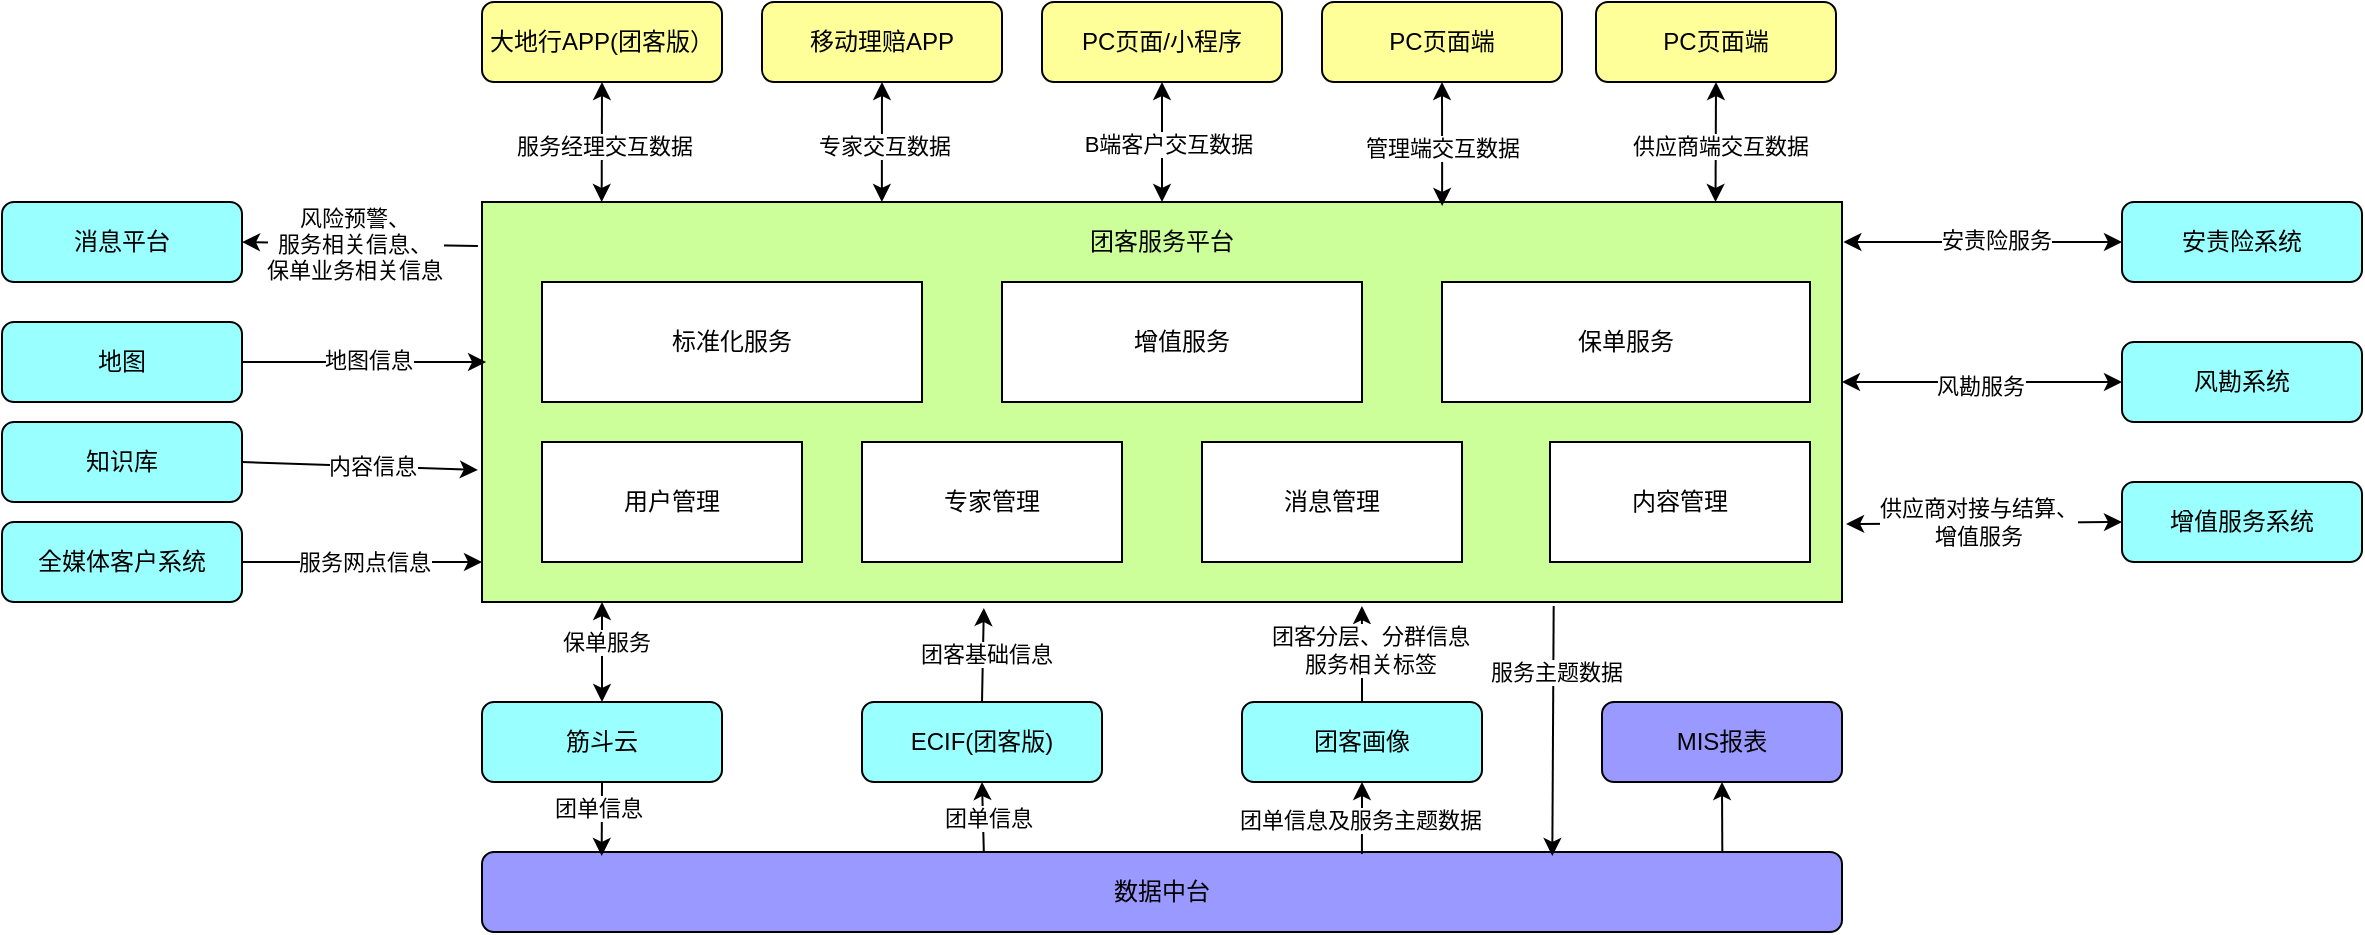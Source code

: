 <mxfile version="22.0.4" type="github">
  <diagram name="第 1 页" id="ocIofcMUBV1rS0fsKxsh">
    <mxGraphModel dx="2037" dy="545" grid="1" gridSize="10" guides="1" tooltips="1" connect="1" arrows="1" fold="1" page="1" pageScale="1" pageWidth="827" pageHeight="1169" math="0" shadow="0">
      <root>
        <mxCell id="0" />
        <mxCell id="1" parent="0" />
        <mxCell id="wwJD5AUUlx02HmQ3X0tN-1" value="" style="rounded=0;whiteSpace=wrap;html=1;fillColor=#CCFF99;" vertex="1" parent="1">
          <mxGeometry x="-120" y="240" width="680" height="200" as="geometry" />
        </mxCell>
        <mxCell id="wwJD5AUUlx02HmQ3X0tN-2" value="大地行APP(团客版）" style="rounded=1;whiteSpace=wrap;html=1;fillColor=#FFFF99;" vertex="1" parent="1">
          <mxGeometry x="-120" y="140" width="120" height="40" as="geometry" />
        </mxCell>
        <mxCell id="wwJD5AUUlx02HmQ3X0tN-3" value="移动理赔APP" style="rounded=1;whiteSpace=wrap;html=1;fillColor=#FFFF99;" vertex="1" parent="1">
          <mxGeometry x="20" y="140" width="120" height="40" as="geometry" />
        </mxCell>
        <mxCell id="wwJD5AUUlx02HmQ3X0tN-4" value="PC页面/小程序" style="rounded=1;whiteSpace=wrap;html=1;fillColor=#FFFF99;" vertex="1" parent="1">
          <mxGeometry x="160" y="140" width="120" height="40" as="geometry" />
        </mxCell>
        <mxCell id="wwJD5AUUlx02HmQ3X0tN-5" value="PC页面端" style="rounded=1;whiteSpace=wrap;html=1;fillColor=#FFFF99;" vertex="1" parent="1">
          <mxGeometry x="300" y="140" width="120" height="40" as="geometry" />
        </mxCell>
        <mxCell id="wwJD5AUUlx02HmQ3X0tN-6" value="PC页面端" style="rounded=1;whiteSpace=wrap;html=1;fillColor=#FFFF99;" vertex="1" parent="1">
          <mxGeometry x="437" y="140" width="120" height="40" as="geometry" />
        </mxCell>
        <mxCell id="wwJD5AUUlx02HmQ3X0tN-7" value="" style="endArrow=classic;startArrow=classic;html=1;rounded=0;entryX=0.5;entryY=1;entryDx=0;entryDy=0;exitX=0.088;exitY=0;exitDx=0;exitDy=0;exitPerimeter=0;" edge="1" parent="1" source="wwJD5AUUlx02HmQ3X0tN-1" target="wwJD5AUUlx02HmQ3X0tN-2">
          <mxGeometry width="50" height="50" relative="1" as="geometry">
            <mxPoint x="-80" y="210" as="sourcePoint" />
            <mxPoint x="-30" y="160" as="targetPoint" />
          </mxGeometry>
        </mxCell>
        <mxCell id="wwJD5AUUlx02HmQ3X0tN-8" value="服务经理交互数据" style="edgeLabel;html=1;align=center;verticalAlign=middle;resizable=0;points=[];" vertex="1" connectable="0" parent="wwJD5AUUlx02HmQ3X0tN-7">
          <mxGeometry x="-0.06" y="-1" relative="1" as="geometry">
            <mxPoint as="offset" />
          </mxGeometry>
        </mxCell>
        <mxCell id="wwJD5AUUlx02HmQ3X0tN-9" value="" style="endArrow=classic;startArrow=classic;html=1;rounded=0;entryX=0.5;entryY=1;entryDx=0;entryDy=0;exitX=0.294;exitY=0;exitDx=0;exitDy=0;exitPerimeter=0;" edge="1" parent="1" source="wwJD5AUUlx02HmQ3X0tN-1" target="wwJD5AUUlx02HmQ3X0tN-3">
          <mxGeometry width="50" height="50" relative="1" as="geometry">
            <mxPoint x="50" y="220" as="sourcePoint" />
            <mxPoint x="100" y="170" as="targetPoint" />
          </mxGeometry>
        </mxCell>
        <mxCell id="wwJD5AUUlx02HmQ3X0tN-10" value="专家交互数据" style="edgeLabel;html=1;align=center;verticalAlign=middle;resizable=0;points=[];" vertex="1" connectable="0" parent="wwJD5AUUlx02HmQ3X0tN-9">
          <mxGeometry x="-0.06" y="-1" relative="1" as="geometry">
            <mxPoint as="offset" />
          </mxGeometry>
        </mxCell>
        <mxCell id="wwJD5AUUlx02HmQ3X0tN-11" value="" style="endArrow=classic;startArrow=classic;html=1;rounded=0;exitX=0.5;exitY=0;exitDx=0;exitDy=0;entryX=0.5;entryY=1;entryDx=0;entryDy=0;" edge="1" parent="1" source="wwJD5AUUlx02HmQ3X0tN-1" target="wwJD5AUUlx02HmQ3X0tN-4">
          <mxGeometry width="50" height="50" relative="1" as="geometry">
            <mxPoint x="170" y="190" as="sourcePoint" />
            <mxPoint x="220" y="190" as="targetPoint" />
          </mxGeometry>
        </mxCell>
        <mxCell id="wwJD5AUUlx02HmQ3X0tN-12" value="B端客户交互数据" style="edgeLabel;html=1;align=center;verticalAlign=middle;resizable=0;points=[];" vertex="1" connectable="0" parent="wwJD5AUUlx02HmQ3X0tN-11">
          <mxGeometry x="-0.04" y="-3" relative="1" as="geometry">
            <mxPoint as="offset" />
          </mxGeometry>
        </mxCell>
        <mxCell id="wwJD5AUUlx02HmQ3X0tN-13" value="" style="endArrow=classic;startArrow=classic;html=1;rounded=0;entryX=0.5;entryY=1;entryDx=0;entryDy=0;exitX=0.706;exitY=0.01;exitDx=0;exitDy=0;exitPerimeter=0;" edge="1" parent="1" source="wwJD5AUUlx02HmQ3X0tN-1" target="wwJD5AUUlx02HmQ3X0tN-5">
          <mxGeometry width="50" height="50" relative="1" as="geometry">
            <mxPoint x="320" y="230" as="sourcePoint" />
            <mxPoint x="370" y="180" as="targetPoint" />
          </mxGeometry>
        </mxCell>
        <mxCell id="wwJD5AUUlx02HmQ3X0tN-14" value="管理端交互数据" style="edgeLabel;html=1;align=center;verticalAlign=middle;resizable=0;points=[];" vertex="1" connectable="0" parent="wwJD5AUUlx02HmQ3X0tN-13">
          <mxGeometry x="-0.059" relative="1" as="geometry">
            <mxPoint as="offset" />
          </mxGeometry>
        </mxCell>
        <mxCell id="wwJD5AUUlx02HmQ3X0tN-15" value="" style="endArrow=classic;startArrow=classic;html=1;rounded=0;entryX=0.5;entryY=1;entryDx=0;entryDy=0;exitX=0.907;exitY=0;exitDx=0;exitDy=0;exitPerimeter=0;" edge="1" parent="1" source="wwJD5AUUlx02HmQ3X0tN-1" target="wwJD5AUUlx02HmQ3X0tN-6">
          <mxGeometry width="50" height="50" relative="1" as="geometry">
            <mxPoint x="460" y="200" as="sourcePoint" />
            <mxPoint x="510" y="150" as="targetPoint" />
          </mxGeometry>
        </mxCell>
        <mxCell id="wwJD5AUUlx02HmQ3X0tN-16" value="供应商端交互数据" style="edgeLabel;html=1;align=center;verticalAlign=middle;resizable=0;points=[];" vertex="1" connectable="0" parent="wwJD5AUUlx02HmQ3X0tN-15">
          <mxGeometry x="-0.06" y="-2" relative="1" as="geometry">
            <mxPoint as="offset" />
          </mxGeometry>
        </mxCell>
        <mxCell id="wwJD5AUUlx02HmQ3X0tN-18" value="消息平台" style="rounded=1;whiteSpace=wrap;html=1;fillColor=#99FFFF;" vertex="1" parent="1">
          <mxGeometry x="-360" y="240" width="120" height="40" as="geometry" />
        </mxCell>
        <mxCell id="wwJD5AUUlx02HmQ3X0tN-19" value="地图" style="rounded=1;whiteSpace=wrap;html=1;fillColor=#99FFFF;" vertex="1" parent="1">
          <mxGeometry x="-360" y="300" width="120" height="40" as="geometry" />
        </mxCell>
        <mxCell id="wwJD5AUUlx02HmQ3X0tN-20" value="知识库" style="rounded=1;whiteSpace=wrap;html=1;fillColor=#99FFFF;" vertex="1" parent="1">
          <mxGeometry x="-360" y="350" width="120" height="40" as="geometry" />
        </mxCell>
        <mxCell id="wwJD5AUUlx02HmQ3X0tN-21" value="安责险系统" style="rounded=1;whiteSpace=wrap;html=1;fillColor=#99FFFF;" vertex="1" parent="1">
          <mxGeometry x="700" y="240" width="120" height="40" as="geometry" />
        </mxCell>
        <mxCell id="wwJD5AUUlx02HmQ3X0tN-22" value="风勘系统" style="rounded=1;whiteSpace=wrap;html=1;fillColor=#99FFFF;" vertex="1" parent="1">
          <mxGeometry x="700" y="310" width="120" height="40" as="geometry" />
        </mxCell>
        <mxCell id="wwJD5AUUlx02HmQ3X0tN-23" value="增值服务系统" style="rounded=1;whiteSpace=wrap;html=1;fillColor=#99FFFF;" vertex="1" parent="1">
          <mxGeometry x="700" y="380" width="120" height="40" as="geometry" />
        </mxCell>
        <mxCell id="wwJD5AUUlx02HmQ3X0tN-24" value="" style="endArrow=classic;html=1;rounded=0;exitX=-0.003;exitY=0.11;exitDx=0;exitDy=0;exitPerimeter=0;entryX=1;entryY=0.5;entryDx=0;entryDy=0;" edge="1" parent="1" source="wwJD5AUUlx02HmQ3X0tN-1" target="wwJD5AUUlx02HmQ3X0tN-18">
          <mxGeometry width="50" height="50" relative="1" as="geometry">
            <mxPoint x="-220" y="210" as="sourcePoint" />
            <mxPoint x="-170" y="160" as="targetPoint" />
          </mxGeometry>
        </mxCell>
        <mxCell id="wwJD5AUUlx02HmQ3X0tN-25" value="风险预警、&lt;br&gt;服务相关信息、&lt;br&gt;保单业务相关信息" style="edgeLabel;html=1;align=center;verticalAlign=middle;resizable=0;points=[];" vertex="1" connectable="0" parent="wwJD5AUUlx02HmQ3X0tN-24">
          <mxGeometry x="0.058" relative="1" as="geometry">
            <mxPoint as="offset" />
          </mxGeometry>
        </mxCell>
        <mxCell id="wwJD5AUUlx02HmQ3X0tN-26" value="" style="endArrow=classic;html=1;rounded=0;exitX=1;exitY=0.5;exitDx=0;exitDy=0;entryX=0.003;entryY=0.4;entryDx=0;entryDy=0;entryPerimeter=0;" edge="1" parent="1" source="wwJD5AUUlx02HmQ3X0tN-19" target="wwJD5AUUlx02HmQ3X0tN-1">
          <mxGeometry width="50" height="50" relative="1" as="geometry">
            <mxPoint x="-170" y="380" as="sourcePoint" />
            <mxPoint x="-120" y="330" as="targetPoint" />
          </mxGeometry>
        </mxCell>
        <mxCell id="wwJD5AUUlx02HmQ3X0tN-27" value="地图信息" style="edgeLabel;html=1;align=center;verticalAlign=middle;resizable=0;points=[];" vertex="1" connectable="0" parent="wwJD5AUUlx02HmQ3X0tN-26">
          <mxGeometry x="0.171" y="1" relative="1" as="geometry">
            <mxPoint x="-9" as="offset" />
          </mxGeometry>
        </mxCell>
        <mxCell id="wwJD5AUUlx02HmQ3X0tN-28" value="" style="endArrow=classic;html=1;rounded=0;exitX=1;exitY=0.5;exitDx=0;exitDy=0;entryX=-0.003;entryY=0.67;entryDx=0;entryDy=0;entryPerimeter=0;" edge="1" parent="1" source="wwJD5AUUlx02HmQ3X0tN-20" target="wwJD5AUUlx02HmQ3X0tN-1">
          <mxGeometry width="50" height="50" relative="1" as="geometry">
            <mxPoint x="-220" y="510" as="sourcePoint" />
            <mxPoint x="-170" y="460" as="targetPoint" />
          </mxGeometry>
        </mxCell>
        <mxCell id="wwJD5AUUlx02HmQ3X0tN-29" value="内容信息" style="edgeLabel;html=1;align=center;verticalAlign=middle;resizable=0;points=[];" vertex="1" connectable="0" parent="wwJD5AUUlx02HmQ3X0tN-28">
          <mxGeometry x="0.096" relative="1" as="geometry">
            <mxPoint as="offset" />
          </mxGeometry>
        </mxCell>
        <mxCell id="wwJD5AUUlx02HmQ3X0tN-30" value="" style="endArrow=classic;startArrow=classic;html=1;rounded=0;exitX=1.001;exitY=0.1;exitDx=0;exitDy=0;exitPerimeter=0;entryX=0;entryY=0.5;entryDx=0;entryDy=0;" edge="1" parent="1" source="wwJD5AUUlx02HmQ3X0tN-1" target="wwJD5AUUlx02HmQ3X0tN-21">
          <mxGeometry width="50" height="50" relative="1" as="geometry">
            <mxPoint x="590" y="360" as="sourcePoint" />
            <mxPoint x="640" y="310" as="targetPoint" />
          </mxGeometry>
        </mxCell>
        <mxCell id="wwJD5AUUlx02HmQ3X0tN-31" value="安责险服务" style="edgeLabel;html=1;align=center;verticalAlign=middle;resizable=0;points=[];" vertex="1" connectable="0" parent="wwJD5AUUlx02HmQ3X0tN-30">
          <mxGeometry x="0.094" y="1" relative="1" as="geometry">
            <mxPoint as="offset" />
          </mxGeometry>
        </mxCell>
        <mxCell id="wwJD5AUUlx02HmQ3X0tN-32" value="" style="endArrow=classic;startArrow=classic;html=1;rounded=0;entryX=0;entryY=0.5;entryDx=0;entryDy=0;" edge="1" parent="1" target="wwJD5AUUlx02HmQ3X0tN-22">
          <mxGeometry width="50" height="50" relative="1" as="geometry">
            <mxPoint x="560" y="330" as="sourcePoint" />
            <mxPoint x="620" y="530" as="targetPoint" />
          </mxGeometry>
        </mxCell>
        <mxCell id="wwJD5AUUlx02HmQ3X0tN-33" value="风勘服务" style="edgeLabel;html=1;align=center;verticalAlign=middle;resizable=0;points=[];" vertex="1" connectable="0" parent="wwJD5AUUlx02HmQ3X0tN-32">
          <mxGeometry x="-0.014" y="-2" relative="1" as="geometry">
            <mxPoint as="offset" />
          </mxGeometry>
        </mxCell>
        <mxCell id="wwJD5AUUlx02HmQ3X0tN-35" value="" style="endArrow=classic;startArrow=classic;html=1;rounded=0;exitX=1.003;exitY=0.805;exitDx=0;exitDy=0;exitPerimeter=0;entryX=0;entryY=0.5;entryDx=0;entryDy=0;" edge="1" parent="1" source="wwJD5AUUlx02HmQ3X0tN-1" target="wwJD5AUUlx02HmQ3X0tN-23">
          <mxGeometry width="50" height="50" relative="1" as="geometry">
            <mxPoint x="650" y="540" as="sourcePoint" />
            <mxPoint x="700" y="490" as="targetPoint" />
          </mxGeometry>
        </mxCell>
        <mxCell id="wwJD5AUUlx02HmQ3X0tN-36" value="供应商对接与结算、&lt;br&gt;增值服务" style="edgeLabel;html=1;align=center;verticalAlign=middle;resizable=0;points=[];" vertex="1" connectable="0" parent="wwJD5AUUlx02HmQ3X0tN-35">
          <mxGeometry x="-0.044" y="1" relative="1" as="geometry">
            <mxPoint as="offset" />
          </mxGeometry>
        </mxCell>
        <mxCell id="wwJD5AUUlx02HmQ3X0tN-37" value="筋斗云" style="rounded=1;whiteSpace=wrap;html=1;fillColor=#99FFFF;" vertex="1" parent="1">
          <mxGeometry x="-120" y="490" width="120" height="40" as="geometry" />
        </mxCell>
        <mxCell id="wwJD5AUUlx02HmQ3X0tN-38" value="" style="endArrow=classic;startArrow=classic;html=1;rounded=0;exitX=0.5;exitY=0;exitDx=0;exitDy=0;" edge="1" parent="1" source="wwJD5AUUlx02HmQ3X0tN-37">
          <mxGeometry width="50" height="50" relative="1" as="geometry">
            <mxPoint x="-200" y="560" as="sourcePoint" />
            <mxPoint x="-60" y="440" as="targetPoint" />
          </mxGeometry>
        </mxCell>
        <mxCell id="wwJD5AUUlx02HmQ3X0tN-39" value="保单服务" style="edgeLabel;html=1;align=center;verticalAlign=middle;resizable=0;points=[];" vertex="1" connectable="0" parent="wwJD5AUUlx02HmQ3X0tN-38">
          <mxGeometry x="0.195" y="-2" relative="1" as="geometry">
            <mxPoint as="offset" />
          </mxGeometry>
        </mxCell>
        <mxCell id="wwJD5AUUlx02HmQ3X0tN-41" value="ECIF(团客版)" style="rounded=1;whiteSpace=wrap;html=1;fillColor=#99FFFF;" vertex="1" parent="1">
          <mxGeometry x="70" y="490" width="120" height="40" as="geometry" />
        </mxCell>
        <mxCell id="wwJD5AUUlx02HmQ3X0tN-42" value="" style="endArrow=classic;html=1;rounded=0;exitX=0.5;exitY=0;exitDx=0;exitDy=0;entryX=0.369;entryY=1.015;entryDx=0;entryDy=0;entryPerimeter=0;" edge="1" parent="1" source="wwJD5AUUlx02HmQ3X0tN-41" target="wwJD5AUUlx02HmQ3X0tN-1">
          <mxGeometry width="50" height="50" relative="1" as="geometry">
            <mxPoint x="100" y="510" as="sourcePoint" />
            <mxPoint x="110" y="440" as="targetPoint" />
          </mxGeometry>
        </mxCell>
        <mxCell id="wwJD5AUUlx02HmQ3X0tN-43" value="团客基础信息" style="edgeLabel;html=1;align=center;verticalAlign=middle;resizable=0;points=[];" vertex="1" connectable="0" parent="wwJD5AUUlx02HmQ3X0tN-42">
          <mxGeometry x="0.016" y="-1" relative="1" as="geometry">
            <mxPoint as="offset" />
          </mxGeometry>
        </mxCell>
        <mxCell id="wwJD5AUUlx02HmQ3X0tN-44" value="团客画像" style="rounded=1;whiteSpace=wrap;html=1;fillColor=#99FFFF;" vertex="1" parent="1">
          <mxGeometry x="260" y="490" width="120" height="40" as="geometry" />
        </mxCell>
        <mxCell id="wwJD5AUUlx02HmQ3X0tN-45" value="" style="endArrow=classic;html=1;rounded=0;exitX=0.5;exitY=0;exitDx=0;exitDy=0;entryX=0.647;entryY=1.01;entryDx=0;entryDy=0;entryPerimeter=0;" edge="1" parent="1" source="wwJD5AUUlx02HmQ3X0tN-44" target="wwJD5AUUlx02HmQ3X0tN-1">
          <mxGeometry width="50" height="50" relative="1" as="geometry">
            <mxPoint x="260" y="630" as="sourcePoint" />
            <mxPoint x="310" y="580" as="targetPoint" />
          </mxGeometry>
        </mxCell>
        <mxCell id="wwJD5AUUlx02HmQ3X0tN-46" value="团客分层、分群信息&lt;br&gt;服务相关标签" style="edgeLabel;html=1;align=center;verticalAlign=middle;resizable=0;points=[];" vertex="1" connectable="0" parent="wwJD5AUUlx02HmQ3X0tN-45">
          <mxGeometry x="0.102" y="-4" relative="1" as="geometry">
            <mxPoint as="offset" />
          </mxGeometry>
        </mxCell>
        <mxCell id="wwJD5AUUlx02HmQ3X0tN-47" value="MIS报表" style="rounded=1;whiteSpace=wrap;html=1;fillColor=#9999FF;" vertex="1" parent="1">
          <mxGeometry x="440" y="490" width="120" height="40" as="geometry" />
        </mxCell>
        <mxCell id="wwJD5AUUlx02HmQ3X0tN-49" value="数据中台" style="rounded=1;whiteSpace=wrap;html=1;fillColor=#9999FF;" vertex="1" parent="1">
          <mxGeometry x="-120" y="565" width="680" height="40" as="geometry" />
        </mxCell>
        <mxCell id="wwJD5AUUlx02HmQ3X0tN-52" value="" style="endArrow=classic;html=1;rounded=0;exitX=0.788;exitY=1.01;exitDx=0;exitDy=0;exitPerimeter=0;entryX=0.787;entryY=0.05;entryDx=0;entryDy=0;entryPerimeter=0;" edge="1" parent="1" source="wwJD5AUUlx02HmQ3X0tN-1" target="wwJD5AUUlx02HmQ3X0tN-49">
          <mxGeometry width="50" height="50" relative="1" as="geometry">
            <mxPoint x="170" y="660" as="sourcePoint" />
            <mxPoint x="420" y="560" as="targetPoint" />
          </mxGeometry>
        </mxCell>
        <mxCell id="wwJD5AUUlx02HmQ3X0tN-53" value="服务主题数据" style="edgeLabel;html=1;align=center;verticalAlign=middle;resizable=0;points=[];" vertex="1" connectable="0" parent="wwJD5AUUlx02HmQ3X0tN-52">
          <mxGeometry x="-0.475" y="1" relative="1" as="geometry">
            <mxPoint as="offset" />
          </mxGeometry>
        </mxCell>
        <mxCell id="wwJD5AUUlx02HmQ3X0tN-54" value="" style="endArrow=classic;html=1;rounded=0;entryX=0.5;entryY=1;entryDx=0;entryDy=0;exitX=0.912;exitY=0;exitDx=0;exitDy=0;exitPerimeter=0;" edge="1" parent="1" source="wwJD5AUUlx02HmQ3X0tN-49" target="wwJD5AUUlx02HmQ3X0tN-47">
          <mxGeometry width="50" height="50" relative="1" as="geometry">
            <mxPoint x="500" y="560" as="sourcePoint" />
            <mxPoint x="560" y="640" as="targetPoint" />
          </mxGeometry>
        </mxCell>
        <mxCell id="wwJD5AUUlx02HmQ3X0tN-58" value="" style="endArrow=classic;html=1;rounded=0;exitX=0.5;exitY=1;exitDx=0;exitDy=0;entryX=0.088;entryY=0.05;entryDx=0;entryDy=0;entryPerimeter=0;" edge="1" parent="1" source="wwJD5AUUlx02HmQ3X0tN-37" target="wwJD5AUUlx02HmQ3X0tN-49">
          <mxGeometry width="50" height="50" relative="1" as="geometry">
            <mxPoint x="-220" y="570" as="sourcePoint" />
            <mxPoint x="-170" y="520" as="targetPoint" />
          </mxGeometry>
        </mxCell>
        <mxCell id="wwJD5AUUlx02HmQ3X0tN-59" value="团单信息" style="edgeLabel;html=1;align=center;verticalAlign=middle;resizable=0;points=[];" vertex="1" connectable="0" parent="wwJD5AUUlx02HmQ3X0tN-58">
          <mxGeometry x="-0.297" y="-2" relative="1" as="geometry">
            <mxPoint as="offset" />
          </mxGeometry>
        </mxCell>
        <mxCell id="wwJD5AUUlx02HmQ3X0tN-60" value="" style="endArrow=classic;html=1;rounded=0;exitX=0.369;exitY=0;exitDx=0;exitDy=0;exitPerimeter=0;entryX=0.5;entryY=1;entryDx=0;entryDy=0;" edge="1" parent="1" source="wwJD5AUUlx02HmQ3X0tN-49" target="wwJD5AUUlx02HmQ3X0tN-41">
          <mxGeometry width="50" height="50" relative="1" as="geometry">
            <mxPoint x="70" y="690" as="sourcePoint" />
            <mxPoint x="120" y="640" as="targetPoint" />
          </mxGeometry>
        </mxCell>
        <mxCell id="wwJD5AUUlx02HmQ3X0tN-63" value="团单信息" style="edgeLabel;html=1;align=center;verticalAlign=middle;resizable=0;points=[];" vertex="1" connectable="0" parent="wwJD5AUUlx02HmQ3X0tN-60">
          <mxGeometry x="-0.031" y="-2" relative="1" as="geometry">
            <mxPoint as="offset" />
          </mxGeometry>
        </mxCell>
        <mxCell id="wwJD5AUUlx02HmQ3X0tN-61" value="" style="endArrow=classic;html=1;rounded=0;exitX=0.647;exitY=0.025;exitDx=0;exitDy=0;exitPerimeter=0;entryX=0.5;entryY=1;entryDx=0;entryDy=0;" edge="1" parent="1" source="wwJD5AUUlx02HmQ3X0tN-49" target="wwJD5AUUlx02HmQ3X0tN-44">
          <mxGeometry width="50" height="50" relative="1" as="geometry">
            <mxPoint x="200" y="560" as="sourcePoint" />
            <mxPoint x="250" y="510" as="targetPoint" />
          </mxGeometry>
        </mxCell>
        <mxCell id="wwJD5AUUlx02HmQ3X0tN-62" value="团单信息及服务主题数据" style="edgeLabel;html=1;align=center;verticalAlign=middle;resizable=0;points=[];" vertex="1" connectable="0" parent="wwJD5AUUlx02HmQ3X0tN-61">
          <mxGeometry x="-0.056" y="1" relative="1" as="geometry">
            <mxPoint as="offset" />
          </mxGeometry>
        </mxCell>
        <mxCell id="wwJD5AUUlx02HmQ3X0tN-64" value="全媒体客户系统" style="rounded=1;whiteSpace=wrap;html=1;fillColor=#99FFFF;" vertex="1" parent="1">
          <mxGeometry x="-360" y="400" width="120" height="40" as="geometry" />
        </mxCell>
        <mxCell id="wwJD5AUUlx02HmQ3X0tN-65" value="" style="endArrow=classic;html=1;rounded=0;exitX=1;exitY=0.5;exitDx=0;exitDy=0;entryX=0;entryY=0.9;entryDx=0;entryDy=0;entryPerimeter=0;" edge="1" parent="1" source="wwJD5AUUlx02HmQ3X0tN-64" target="wwJD5AUUlx02HmQ3X0tN-1">
          <mxGeometry width="50" height="50" relative="1" as="geometry">
            <mxPoint x="-220" y="600" as="sourcePoint" />
            <mxPoint x="-170" y="550" as="targetPoint" />
          </mxGeometry>
        </mxCell>
        <mxCell id="wwJD5AUUlx02HmQ3X0tN-67" value="服务网点信息" style="edgeLabel;html=1;align=center;verticalAlign=middle;resizable=0;points=[];" vertex="1" connectable="0" parent="wwJD5AUUlx02HmQ3X0tN-65">
          <mxGeometry x="0.017" relative="1" as="geometry">
            <mxPoint as="offset" />
          </mxGeometry>
        </mxCell>
        <mxCell id="wwJD5AUUlx02HmQ3X0tN-68" value="标准化服务" style="rounded=0;whiteSpace=wrap;html=1;" vertex="1" parent="1">
          <mxGeometry x="-90" y="280" width="190" height="60" as="geometry" />
        </mxCell>
        <mxCell id="wwJD5AUUlx02HmQ3X0tN-72" value="用户管理" style="rounded=0;whiteSpace=wrap;html=1;" vertex="1" parent="1">
          <mxGeometry x="-90" y="360" width="130" height="60" as="geometry" />
        </mxCell>
        <mxCell id="wwJD5AUUlx02HmQ3X0tN-73" value="专家管理" style="rounded=0;whiteSpace=wrap;html=1;" vertex="1" parent="1">
          <mxGeometry x="70" y="360" width="130" height="60" as="geometry" />
        </mxCell>
        <mxCell id="wwJD5AUUlx02HmQ3X0tN-74" value="消息管理" style="rounded=0;whiteSpace=wrap;html=1;" vertex="1" parent="1">
          <mxGeometry x="240" y="360" width="130" height="60" as="geometry" />
        </mxCell>
        <mxCell id="wwJD5AUUlx02HmQ3X0tN-76" value="增值服务" style="rounded=0;whiteSpace=wrap;html=1;" vertex="1" parent="1">
          <mxGeometry x="140" y="280" width="180" height="60" as="geometry" />
        </mxCell>
        <mxCell id="wwJD5AUUlx02HmQ3X0tN-77" value="保单服务" style="rounded=0;whiteSpace=wrap;html=1;" vertex="1" parent="1">
          <mxGeometry x="360" y="280" width="184" height="60" as="geometry" />
        </mxCell>
        <mxCell id="wwJD5AUUlx02HmQ3X0tN-78" value="内容管理" style="rounded=0;whiteSpace=wrap;html=1;" vertex="1" parent="1">
          <mxGeometry x="414" y="360" width="130" height="60" as="geometry" />
        </mxCell>
        <mxCell id="wwJD5AUUlx02HmQ3X0tN-81" value="团客服务平台" style="text;html=1;strokeColor=none;fillColor=none;align=center;verticalAlign=middle;whiteSpace=wrap;rounded=0;" vertex="1" parent="1">
          <mxGeometry x="160" y="245" width="120" height="30" as="geometry" />
        </mxCell>
      </root>
    </mxGraphModel>
  </diagram>
</mxfile>
